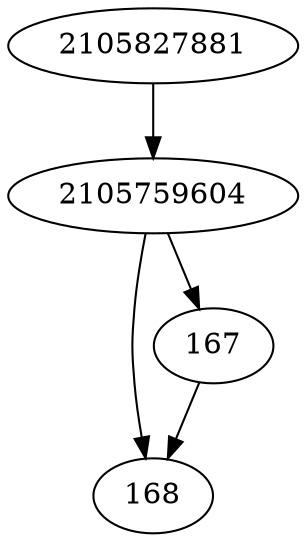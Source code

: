 strict digraph  {
168;
2105827881;
2105759604;
167;
2105827881 -> 2105759604;
2105759604 -> 167;
2105759604 -> 168;
167 -> 168;
}
